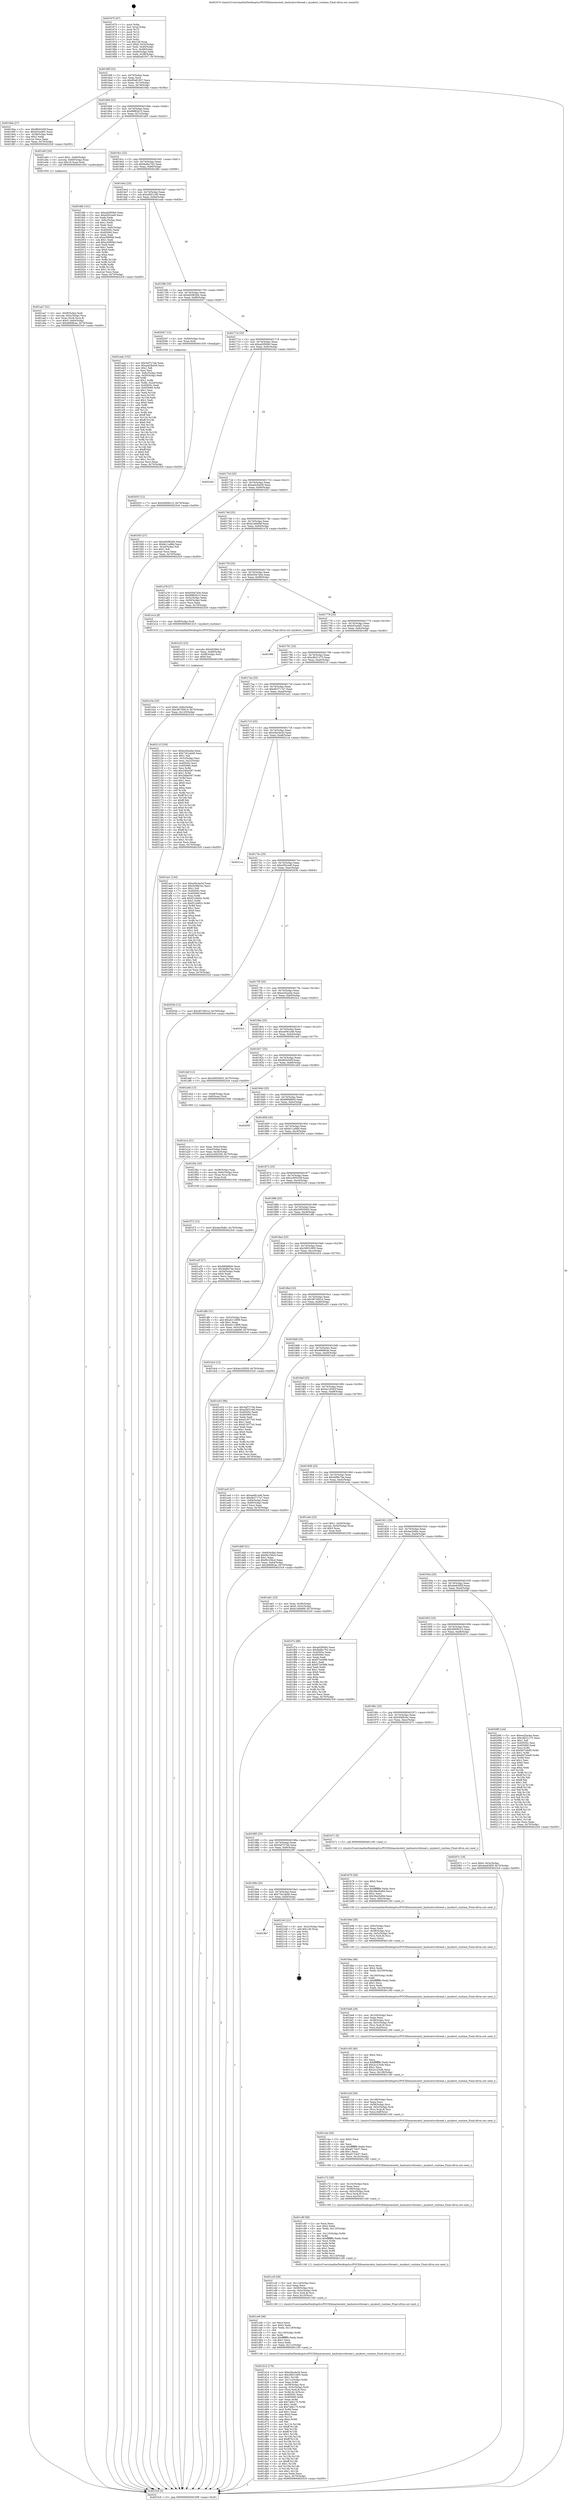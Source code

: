 digraph "0x401670" {
  label = "0x401670 (/mnt/c/Users/mathe/Desktop/tcc/POCII/binaries/extr_hashcatsrcthread.c_myabort_runtime_Final-ollvm.out::main(0))"
  labelloc = "t"
  node[shape=record]

  Entry [label="",width=0.3,height=0.3,shape=circle,fillcolor=black,style=filled]
  "0x40169f" [label="{
     0x40169f [23]\l
     | [instrs]\l
     &nbsp;&nbsp;0x40169f \<+3\>: mov -0x70(%rbp),%eax\l
     &nbsp;&nbsp;0x4016a2 \<+2\>: mov %eax,%ecx\l
     &nbsp;&nbsp;0x4016a4 \<+6\>: sub $0x85a81937,%ecx\l
     &nbsp;&nbsp;0x4016aa \<+3\>: mov %eax,-0x74(%rbp)\l
     &nbsp;&nbsp;0x4016ad \<+3\>: mov %ecx,-0x78(%rbp)\l
     &nbsp;&nbsp;0x4016b0 \<+6\>: je 00000000004019da \<main+0x36a\>\l
  }"]
  "0x4019da" [label="{
     0x4019da [27]\l
     | [instrs]\l
     &nbsp;&nbsp;0x4019da \<+5\>: mov $0xf6043d5f,%eax\l
     &nbsp;&nbsp;0x4019df \<+5\>: mov $0xb53cebf1,%ecx\l
     &nbsp;&nbsp;0x4019e4 \<+3\>: mov -0x38(%rbp),%edx\l
     &nbsp;&nbsp;0x4019e7 \<+3\>: cmp $0x2,%edx\l
     &nbsp;&nbsp;0x4019ea \<+3\>: cmovne %ecx,%eax\l
     &nbsp;&nbsp;0x4019ed \<+3\>: mov %eax,-0x70(%rbp)\l
     &nbsp;&nbsp;0x4019f0 \<+5\>: jmp 00000000004023c9 \<main+0xd59\>\l
  }"]
  "0x4016b6" [label="{
     0x4016b6 [22]\l
     | [instrs]\l
     &nbsp;&nbsp;0x4016b6 \<+5\>: jmp 00000000004016bb \<main+0x4b\>\l
     &nbsp;&nbsp;0x4016bb \<+3\>: mov -0x74(%rbp),%eax\l
     &nbsp;&nbsp;0x4016be \<+5\>: sub $0x89f62b15,%eax\l
     &nbsp;&nbsp;0x4016c3 \<+3\>: mov %eax,-0x7c(%rbp)\l
     &nbsp;&nbsp;0x4016c6 \<+6\>: je 0000000000401a93 \<main+0x423\>\l
  }"]
  "0x4023c9" [label="{
     0x4023c9 [5]\l
     | [instrs]\l
     &nbsp;&nbsp;0x4023c9 \<+5\>: jmp 000000000040169f \<main+0x2f\>\l
  }"]
  "0x401670" [label="{
     0x401670 [47]\l
     | [instrs]\l
     &nbsp;&nbsp;0x401670 \<+1\>: push %rbp\l
     &nbsp;&nbsp;0x401671 \<+3\>: mov %rsp,%rbp\l
     &nbsp;&nbsp;0x401674 \<+2\>: push %r15\l
     &nbsp;&nbsp;0x401676 \<+2\>: push %r14\l
     &nbsp;&nbsp;0x401678 \<+2\>: push %r13\l
     &nbsp;&nbsp;0x40167a \<+2\>: push %r12\l
     &nbsp;&nbsp;0x40167c \<+1\>: push %rbx\l
     &nbsp;&nbsp;0x40167d \<+7\>: sub $0x128,%rsp\l
     &nbsp;&nbsp;0x401684 \<+7\>: movl $0x0,-0x3c(%rbp)\l
     &nbsp;&nbsp;0x40168b \<+3\>: mov %edi,-0x40(%rbp)\l
     &nbsp;&nbsp;0x40168e \<+4\>: mov %rsi,-0x48(%rbp)\l
     &nbsp;&nbsp;0x401692 \<+3\>: mov -0x40(%rbp),%edi\l
     &nbsp;&nbsp;0x401695 \<+3\>: mov %edi,-0x38(%rbp)\l
     &nbsp;&nbsp;0x401698 \<+7\>: movl $0x85a81937,-0x70(%rbp)\l
  }"]
  Exit [label="",width=0.3,height=0.3,shape=circle,fillcolor=black,style=filled,peripheries=2]
  "0x401a93" [label="{
     0x401a93 [20]\l
     | [instrs]\l
     &nbsp;&nbsp;0x401a93 \<+7\>: movl $0x1,-0x60(%rbp)\l
     &nbsp;&nbsp;0x401a9a \<+4\>: movslq -0x60(%rbp),%rax\l
     &nbsp;&nbsp;0x401a9e \<+4\>: imul $0x18,%rax,%rdi\l
     &nbsp;&nbsp;0x401aa2 \<+5\>: call 0000000000401050 \<malloc@plt\>\l
     | [calls]\l
     &nbsp;&nbsp;0x401050 \{1\} (unknown)\l
  }"]
  "0x4016cc" [label="{
     0x4016cc [22]\l
     | [instrs]\l
     &nbsp;&nbsp;0x4016cc \<+5\>: jmp 00000000004016d1 \<main+0x61\>\l
     &nbsp;&nbsp;0x4016d1 \<+3\>: mov -0x74(%rbp),%eax\l
     &nbsp;&nbsp;0x4016d4 \<+5\>: sub $0x9edbc762,%eax\l
     &nbsp;&nbsp;0x4016d9 \<+3\>: mov %eax,-0x80(%rbp)\l
     &nbsp;&nbsp;0x4016dc \<+6\>: je 0000000000401fd6 \<main+0x966\>\l
  }"]
  "0x4019b7" [label="{
     0x4019b7\l
  }", style=dashed]
  "0x401fd6" [label="{
     0x401fd6 [101]\l
     | [instrs]\l
     &nbsp;&nbsp;0x401fd6 \<+5\>: mov $0xad2f00b0,%eax\l
     &nbsp;&nbsp;0x401fdb \<+5\>: mov $0xe5f2ced0,%ecx\l
     &nbsp;&nbsp;0x401fe0 \<+2\>: xor %edx,%edx\l
     &nbsp;&nbsp;0x401fe2 \<+3\>: mov -0x6c(%rbp),%esi\l
     &nbsp;&nbsp;0x401fe5 \<+3\>: sub $0x1,%edx\l
     &nbsp;&nbsp;0x401fe8 \<+2\>: sub %edx,%esi\l
     &nbsp;&nbsp;0x401fea \<+3\>: mov %esi,-0x6c(%rbp)\l
     &nbsp;&nbsp;0x401fed \<+7\>: mov 0x40505c,%edx\l
     &nbsp;&nbsp;0x401ff4 \<+7\>: mov 0x405060,%esi\l
     &nbsp;&nbsp;0x401ffb \<+2\>: mov %edx,%edi\l
     &nbsp;&nbsp;0x401ffd \<+6\>: sub $0xa30f0f4d,%edi\l
     &nbsp;&nbsp;0x402003 \<+3\>: sub $0x1,%edi\l
     &nbsp;&nbsp;0x402006 \<+6\>: add $0xa30f0f4d,%edi\l
     &nbsp;&nbsp;0x40200c \<+3\>: imul %edi,%edx\l
     &nbsp;&nbsp;0x40200f \<+3\>: and $0x1,%edx\l
     &nbsp;&nbsp;0x402012 \<+3\>: cmp $0x0,%edx\l
     &nbsp;&nbsp;0x402015 \<+4\>: sete %r8b\l
     &nbsp;&nbsp;0x402019 \<+3\>: cmp $0xa,%esi\l
     &nbsp;&nbsp;0x40201c \<+4\>: setl %r9b\l
     &nbsp;&nbsp;0x402020 \<+3\>: mov %r8b,%r10b\l
     &nbsp;&nbsp;0x402023 \<+3\>: and %r9b,%r10b\l
     &nbsp;&nbsp;0x402026 \<+3\>: xor %r9b,%r8b\l
     &nbsp;&nbsp;0x402029 \<+3\>: or %r8b,%r10b\l
     &nbsp;&nbsp;0x40202c \<+4\>: test $0x1,%r10b\l
     &nbsp;&nbsp;0x402030 \<+3\>: cmovne %ecx,%eax\l
     &nbsp;&nbsp;0x402033 \<+3\>: mov %eax,-0x70(%rbp)\l
     &nbsp;&nbsp;0x402036 \<+5\>: jmp 00000000004023c9 \<main+0xd59\>\l
  }"]
  "0x4016e2" [label="{
     0x4016e2 [25]\l
     | [instrs]\l
     &nbsp;&nbsp;0x4016e2 \<+5\>: jmp 00000000004016e7 \<main+0x77\>\l
     &nbsp;&nbsp;0x4016e7 \<+3\>: mov -0x74(%rbp),%eax\l
     &nbsp;&nbsp;0x4016ea \<+5\>: sub $0xa5851c90,%eax\l
     &nbsp;&nbsp;0x4016ef \<+6\>: mov %eax,-0x84(%rbp)\l
     &nbsp;&nbsp;0x4016f5 \<+6\>: je 0000000000401eab \<main+0x83b\>\l
  }"]
  "0x4021b5" [label="{
     0x4021b5 [21]\l
     | [instrs]\l
     &nbsp;&nbsp;0x4021b5 \<+3\>: mov -0x2c(%rbp),%eax\l
     &nbsp;&nbsp;0x4021b8 \<+7\>: add $0x128,%rsp\l
     &nbsp;&nbsp;0x4021bf \<+1\>: pop %rbx\l
     &nbsp;&nbsp;0x4021c0 \<+2\>: pop %r12\l
     &nbsp;&nbsp;0x4021c2 \<+2\>: pop %r13\l
     &nbsp;&nbsp;0x4021c4 \<+2\>: pop %r14\l
     &nbsp;&nbsp;0x4021c6 \<+2\>: pop %r15\l
     &nbsp;&nbsp;0x4021c8 \<+1\>: pop %rbp\l
     &nbsp;&nbsp;0x4021c9 \<+1\>: ret\l
  }"]
  "0x401eab" [label="{
     0x401eab [152]\l
     | [instrs]\l
     &nbsp;&nbsp;0x401eab \<+5\>: mov $0x5af727d4,%eax\l
     &nbsp;&nbsp;0x401eb0 \<+5\>: mov $0xaed3bd39,%ecx\l
     &nbsp;&nbsp;0x401eb5 \<+2\>: mov $0x1,%dl\l
     &nbsp;&nbsp;0x401eb7 \<+2\>: xor %esi,%esi\l
     &nbsp;&nbsp;0x401eb9 \<+3\>: mov -0x6c(%rbp),%edi\l
     &nbsp;&nbsp;0x401ebc \<+3\>: cmp -0x50(%rbp),%edi\l
     &nbsp;&nbsp;0x401ebf \<+4\>: setl %r8b\l
     &nbsp;&nbsp;0x401ec3 \<+4\>: and $0x1,%r8b\l
     &nbsp;&nbsp;0x401ec7 \<+4\>: mov %r8b,-0x2d(%rbp)\l
     &nbsp;&nbsp;0x401ecb \<+7\>: mov 0x40505c,%edi\l
     &nbsp;&nbsp;0x401ed2 \<+8\>: mov 0x405060,%r9d\l
     &nbsp;&nbsp;0x401eda \<+3\>: sub $0x1,%esi\l
     &nbsp;&nbsp;0x401edd \<+3\>: mov %edi,%r10d\l
     &nbsp;&nbsp;0x401ee0 \<+3\>: add %esi,%r10d\l
     &nbsp;&nbsp;0x401ee3 \<+4\>: imul %r10d,%edi\l
     &nbsp;&nbsp;0x401ee7 \<+3\>: and $0x1,%edi\l
     &nbsp;&nbsp;0x401eea \<+3\>: cmp $0x0,%edi\l
     &nbsp;&nbsp;0x401eed \<+4\>: sete %r8b\l
     &nbsp;&nbsp;0x401ef1 \<+4\>: cmp $0xa,%r9d\l
     &nbsp;&nbsp;0x401ef5 \<+4\>: setl %r11b\l
     &nbsp;&nbsp;0x401ef9 \<+3\>: mov %r8b,%bl\l
     &nbsp;&nbsp;0x401efc \<+3\>: xor $0xff,%bl\l
     &nbsp;&nbsp;0x401eff \<+3\>: mov %r11b,%r14b\l
     &nbsp;&nbsp;0x401f02 \<+4\>: xor $0xff,%r14b\l
     &nbsp;&nbsp;0x401f06 \<+3\>: xor $0x0,%dl\l
     &nbsp;&nbsp;0x401f09 \<+3\>: mov %bl,%r15b\l
     &nbsp;&nbsp;0x401f0c \<+4\>: and $0x0,%r15b\l
     &nbsp;&nbsp;0x401f10 \<+3\>: and %dl,%r8b\l
     &nbsp;&nbsp;0x401f13 \<+3\>: mov %r14b,%r12b\l
     &nbsp;&nbsp;0x401f16 \<+4\>: and $0x0,%r12b\l
     &nbsp;&nbsp;0x401f1a \<+3\>: and %dl,%r11b\l
     &nbsp;&nbsp;0x401f1d \<+3\>: or %r8b,%r15b\l
     &nbsp;&nbsp;0x401f20 \<+3\>: or %r11b,%r12b\l
     &nbsp;&nbsp;0x401f23 \<+3\>: xor %r12b,%r15b\l
     &nbsp;&nbsp;0x401f26 \<+3\>: or %r14b,%bl\l
     &nbsp;&nbsp;0x401f29 \<+3\>: xor $0xff,%bl\l
     &nbsp;&nbsp;0x401f2c \<+3\>: or $0x0,%dl\l
     &nbsp;&nbsp;0x401f2f \<+2\>: and %dl,%bl\l
     &nbsp;&nbsp;0x401f31 \<+3\>: or %bl,%r15b\l
     &nbsp;&nbsp;0x401f34 \<+4\>: test $0x1,%r15b\l
     &nbsp;&nbsp;0x401f38 \<+3\>: cmovne %ecx,%eax\l
     &nbsp;&nbsp;0x401f3b \<+3\>: mov %eax,-0x70(%rbp)\l
     &nbsp;&nbsp;0x401f3e \<+5\>: jmp 00000000004023c9 \<main+0xd59\>\l
  }"]
  "0x4016fb" [label="{
     0x4016fb [25]\l
     | [instrs]\l
     &nbsp;&nbsp;0x4016fb \<+5\>: jmp 0000000000401700 \<main+0x90\>\l
     &nbsp;&nbsp;0x401700 \<+3\>: mov -0x74(%rbp),%eax\l
     &nbsp;&nbsp;0x401703 \<+5\>: sub $0xa9296284,%eax\l
     &nbsp;&nbsp;0x401708 \<+6\>: mov %eax,-0x88(%rbp)\l
     &nbsp;&nbsp;0x40170e \<+6\>: je 0000000000402047 \<main+0x9d7\>\l
  }"]
  "0x40199e" [label="{
     0x40199e [25]\l
     | [instrs]\l
     &nbsp;&nbsp;0x40199e \<+5\>: jmp 00000000004019a3 \<main+0x333\>\l
     &nbsp;&nbsp;0x4019a3 \<+3\>: mov -0x74(%rbp),%eax\l
     &nbsp;&nbsp;0x4019a6 \<+5\>: sub $0x7341ab46,%eax\l
     &nbsp;&nbsp;0x4019ab \<+6\>: mov %eax,-0xf4(%rbp)\l
     &nbsp;&nbsp;0x4019b1 \<+6\>: je 00000000004021b5 \<main+0xb45\>\l
  }"]
  "0x402047" [label="{
     0x402047 [12]\l
     | [instrs]\l
     &nbsp;&nbsp;0x402047 \<+4\>: mov -0x58(%rbp),%rax\l
     &nbsp;&nbsp;0x40204b \<+3\>: mov %rax,%rdi\l
     &nbsp;&nbsp;0x40204e \<+5\>: call 0000000000401030 \<free@plt\>\l
     | [calls]\l
     &nbsp;&nbsp;0x401030 \{1\} (unknown)\l
  }"]
  "0x401714" [label="{
     0x401714 [25]\l
     | [instrs]\l
     &nbsp;&nbsp;0x401714 \<+5\>: jmp 0000000000401719 \<main+0xa9\>\l
     &nbsp;&nbsp;0x401719 \<+3\>: mov -0x74(%rbp),%eax\l
     &nbsp;&nbsp;0x40171c \<+5\>: sub $0xad2f00b0,%eax\l
     &nbsp;&nbsp;0x401721 \<+6\>: mov %eax,-0x8c(%rbp)\l
     &nbsp;&nbsp;0x401727 \<+6\>: je 00000000004023a3 \<main+0xd33\>\l
  }"]
  "0x402397" [label="{
     0x402397\l
  }", style=dashed]
  "0x4023a3" [label="{
     0x4023a3\l
  }", style=dashed]
  "0x40172d" [label="{
     0x40172d [25]\l
     | [instrs]\l
     &nbsp;&nbsp;0x40172d \<+5\>: jmp 0000000000401732 \<main+0xc2\>\l
     &nbsp;&nbsp;0x401732 \<+3\>: mov -0x74(%rbp),%eax\l
     &nbsp;&nbsp;0x401735 \<+5\>: sub $0xaed3bd39,%eax\l
     &nbsp;&nbsp;0x40173a \<+6\>: mov %eax,-0x90(%rbp)\l
     &nbsp;&nbsp;0x401740 \<+6\>: je 0000000000401f43 \<main+0x8d3\>\l
  }"]
  "0x402053" [label="{
     0x402053 [12]\l
     | [instrs]\l
     &nbsp;&nbsp;0x402053 \<+7\>: movl $0x50009215,-0x70(%rbp)\l
     &nbsp;&nbsp;0x40205a \<+5\>: jmp 00000000004023c9 \<main+0xd59\>\l
  }"]
  "0x401f43" [label="{
     0x401f43 [27]\l
     | [instrs]\l
     &nbsp;&nbsp;0x401f43 \<+5\>: mov $0xa9296284,%eax\l
     &nbsp;&nbsp;0x401f48 \<+5\>: mov $0xfe11a98d,%ecx\l
     &nbsp;&nbsp;0x401f4d \<+3\>: mov -0x2d(%rbp),%dl\l
     &nbsp;&nbsp;0x401f50 \<+3\>: test $0x1,%dl\l
     &nbsp;&nbsp;0x401f53 \<+3\>: cmovne %ecx,%eax\l
     &nbsp;&nbsp;0x401f56 \<+3\>: mov %eax,-0x70(%rbp)\l
     &nbsp;&nbsp;0x401f59 \<+5\>: jmp 00000000004023c9 \<main+0xd59\>\l
  }"]
  "0x401746" [label="{
     0x401746 [25]\l
     | [instrs]\l
     &nbsp;&nbsp;0x401746 \<+5\>: jmp 000000000040174b \<main+0xdb\>\l
     &nbsp;&nbsp;0x40174b \<+3\>: mov -0x74(%rbp),%eax\l
     &nbsp;&nbsp;0x40174e \<+5\>: sub $0xb1ebb66f,%eax\l
     &nbsp;&nbsp;0x401753 \<+6\>: mov %eax,-0x94(%rbp)\l
     &nbsp;&nbsp;0x401759 \<+6\>: je 0000000000401a78 \<main+0x408\>\l
  }"]
  "0x401f72" [label="{
     0x401f72 [12]\l
     | [instrs]\l
     &nbsp;&nbsp;0x401f72 \<+7\>: movl $0x4ecf3dbc,-0x70(%rbp)\l
     &nbsp;&nbsp;0x401f79 \<+5\>: jmp 00000000004023c9 \<main+0xd59\>\l
  }"]
  "0x401a78" [label="{
     0x401a78 [27]\l
     | [instrs]\l
     &nbsp;&nbsp;0x401a78 \<+5\>: mov $0xb50a7a5e,%eax\l
     &nbsp;&nbsp;0x401a7d \<+5\>: mov $0x89f62b15,%ecx\l
     &nbsp;&nbsp;0x401a82 \<+3\>: mov -0x5c(%rbp),%edx\l
     &nbsp;&nbsp;0x401a85 \<+3\>: cmp -0x50(%rbp),%edx\l
     &nbsp;&nbsp;0x401a88 \<+3\>: cmovl %ecx,%eax\l
     &nbsp;&nbsp;0x401a8b \<+3\>: mov %eax,-0x70(%rbp)\l
     &nbsp;&nbsp;0x401a8e \<+5\>: jmp 00000000004023c9 \<main+0xd59\>\l
  }"]
  "0x40175f" [label="{
     0x40175f [25]\l
     | [instrs]\l
     &nbsp;&nbsp;0x40175f \<+5\>: jmp 0000000000401764 \<main+0xf4\>\l
     &nbsp;&nbsp;0x401764 \<+3\>: mov -0x74(%rbp),%eax\l
     &nbsp;&nbsp;0x401767 \<+5\>: sub $0xb50a7a5e,%eax\l
     &nbsp;&nbsp;0x40176c \<+6\>: mov %eax,-0x98(%rbp)\l
     &nbsp;&nbsp;0x401772 \<+6\>: je 0000000000401e1a \<main+0x7aa\>\l
  }"]
  "0x401e3a" [label="{
     0x401e3a [25]\l
     | [instrs]\l
     &nbsp;&nbsp;0x401e3a \<+7\>: movl $0x0,-0x6c(%rbp)\l
     &nbsp;&nbsp;0x401e41 \<+7\>: movl $0x38730014,-0x70(%rbp)\l
     &nbsp;&nbsp;0x401e48 \<+6\>: mov %eax,-0x120(%rbp)\l
     &nbsp;&nbsp;0x401e4e \<+5\>: jmp 00000000004023c9 \<main+0xd59\>\l
  }"]
  "0x401e1a" [label="{
     0x401e1a [9]\l
     | [instrs]\l
     &nbsp;&nbsp;0x401e1a \<+4\>: mov -0x58(%rbp),%rdi\l
     &nbsp;&nbsp;0x401e1e \<+5\>: call 0000000000401410 \<myabort_runtime\>\l
     | [calls]\l
     &nbsp;&nbsp;0x401410 \{1\} (/mnt/c/Users/mathe/Desktop/tcc/POCII/binaries/extr_hashcatsrcthread.c_myabort_runtime_Final-ollvm.out::myabort_runtime)\l
  }"]
  "0x401778" [label="{
     0x401778 [25]\l
     | [instrs]\l
     &nbsp;&nbsp;0x401778 \<+5\>: jmp 000000000040177d \<main+0x10d\>\l
     &nbsp;&nbsp;0x40177d \<+3\>: mov -0x74(%rbp),%eax\l
     &nbsp;&nbsp;0x401780 \<+5\>: sub $0xb53cebf1,%eax\l
     &nbsp;&nbsp;0x401785 \<+6\>: mov %eax,-0x9c(%rbp)\l
     &nbsp;&nbsp;0x40178b \<+6\>: je 00000000004019f5 \<main+0x385\>\l
  }"]
  "0x401e23" [label="{
     0x401e23 [23]\l
     | [instrs]\l
     &nbsp;&nbsp;0x401e23 \<+10\>: movabs $0x4030b6,%rdi\l
     &nbsp;&nbsp;0x401e2d \<+3\>: mov %eax,-0x68(%rbp)\l
     &nbsp;&nbsp;0x401e30 \<+3\>: mov -0x68(%rbp),%esi\l
     &nbsp;&nbsp;0x401e33 \<+2\>: mov $0x0,%al\l
     &nbsp;&nbsp;0x401e35 \<+5\>: call 0000000000401040 \<printf@plt\>\l
     | [calls]\l
     &nbsp;&nbsp;0x401040 \{1\} (unknown)\l
  }"]
  "0x4019f5" [label="{
     0x4019f5\l
  }", style=dashed]
  "0x401791" [label="{
     0x401791 [25]\l
     | [instrs]\l
     &nbsp;&nbsp;0x401791 \<+5\>: jmp 0000000000401796 \<main+0x126\>\l
     &nbsp;&nbsp;0x401796 \<+3\>: mov -0x74(%rbp),%eax\l
     &nbsp;&nbsp;0x401799 \<+5\>: sub $0xc8b31275,%eax\l
     &nbsp;&nbsp;0x40179e \<+6\>: mov %eax,-0xa0(%rbp)\l
     &nbsp;&nbsp;0x4017a4 \<+6\>: je 000000000040211f \<main+0xaaf\>\l
  }"]
  "0x401d14" [label="{
     0x401d14 [176]\l
     | [instrs]\l
     &nbsp;&nbsp;0x401d14 \<+5\>: mov $0xe5bc4e3d,%ecx\l
     &nbsp;&nbsp;0x401d19 \<+5\>: mov $0x38031805,%edx\l
     &nbsp;&nbsp;0x401d1e \<+3\>: mov $0x1,%r10b\l
     &nbsp;&nbsp;0x401d21 \<+7\>: mov -0x11c(%rbp),%r8d\l
     &nbsp;&nbsp;0x401d28 \<+4\>: imul %eax,%r8d\l
     &nbsp;&nbsp;0x401d2c \<+4\>: mov -0x58(%rbp),%rsi\l
     &nbsp;&nbsp;0x401d30 \<+4\>: movslq -0x5c(%rbp),%rdi\l
     &nbsp;&nbsp;0x401d34 \<+4\>: mov (%rsi,%rdi,8),%rsi\l
     &nbsp;&nbsp;0x401d38 \<+4\>: mov %r8d,0x14(%rsi)\l
     &nbsp;&nbsp;0x401d3c \<+7\>: mov 0x40505c,%eax\l
     &nbsp;&nbsp;0x401d43 \<+8\>: mov 0x405060,%r8d\l
     &nbsp;&nbsp;0x401d4b \<+3\>: mov %eax,%r9d\l
     &nbsp;&nbsp;0x401d4e \<+7\>: add $0x7a6b175,%r9d\l
     &nbsp;&nbsp;0x401d55 \<+4\>: sub $0x1,%r9d\l
     &nbsp;&nbsp;0x401d59 \<+7\>: sub $0x7a6b175,%r9d\l
     &nbsp;&nbsp;0x401d60 \<+4\>: imul %r9d,%eax\l
     &nbsp;&nbsp;0x401d64 \<+3\>: and $0x1,%eax\l
     &nbsp;&nbsp;0x401d67 \<+3\>: cmp $0x0,%eax\l
     &nbsp;&nbsp;0x401d6a \<+4\>: sete %r11b\l
     &nbsp;&nbsp;0x401d6e \<+4\>: cmp $0xa,%r8d\l
     &nbsp;&nbsp;0x401d72 \<+3\>: setl %bl\l
     &nbsp;&nbsp;0x401d75 \<+3\>: mov %r11b,%r14b\l
     &nbsp;&nbsp;0x401d78 \<+4\>: xor $0xff,%r14b\l
     &nbsp;&nbsp;0x401d7c \<+3\>: mov %bl,%r15b\l
     &nbsp;&nbsp;0x401d7f \<+4\>: xor $0xff,%r15b\l
     &nbsp;&nbsp;0x401d83 \<+4\>: xor $0x1,%r10b\l
     &nbsp;&nbsp;0x401d87 \<+3\>: mov %r14b,%r12b\l
     &nbsp;&nbsp;0x401d8a \<+4\>: and $0xff,%r12b\l
     &nbsp;&nbsp;0x401d8e \<+3\>: and %r10b,%r11b\l
     &nbsp;&nbsp;0x401d91 \<+3\>: mov %r15b,%r13b\l
     &nbsp;&nbsp;0x401d94 \<+4\>: and $0xff,%r13b\l
     &nbsp;&nbsp;0x401d98 \<+3\>: and %r10b,%bl\l
     &nbsp;&nbsp;0x401d9b \<+3\>: or %r11b,%r12b\l
     &nbsp;&nbsp;0x401d9e \<+3\>: or %bl,%r13b\l
     &nbsp;&nbsp;0x401da1 \<+3\>: xor %r13b,%r12b\l
     &nbsp;&nbsp;0x401da4 \<+3\>: or %r15b,%r14b\l
     &nbsp;&nbsp;0x401da7 \<+4\>: xor $0xff,%r14b\l
     &nbsp;&nbsp;0x401dab \<+4\>: or $0x1,%r10b\l
     &nbsp;&nbsp;0x401daf \<+3\>: and %r10b,%r14b\l
     &nbsp;&nbsp;0x401db2 \<+3\>: or %r14b,%r12b\l
     &nbsp;&nbsp;0x401db5 \<+4\>: test $0x1,%r12b\l
     &nbsp;&nbsp;0x401db9 \<+3\>: cmovne %edx,%ecx\l
     &nbsp;&nbsp;0x401dbc \<+3\>: mov %ecx,-0x70(%rbp)\l
     &nbsp;&nbsp;0x401dbf \<+5\>: jmp 00000000004023c9 \<main+0xd59\>\l
  }"]
  "0x40211f" [label="{
     0x40211f [150]\l
     | [instrs]\l
     &nbsp;&nbsp;0x40211f \<+5\>: mov $0xecd2acba,%eax\l
     &nbsp;&nbsp;0x402124 \<+5\>: mov $0x7341ab46,%ecx\l
     &nbsp;&nbsp;0x402129 \<+2\>: mov $0x1,%dl\l
     &nbsp;&nbsp;0x40212b \<+3\>: mov -0x3c(%rbp),%esi\l
     &nbsp;&nbsp;0x40212e \<+3\>: mov %esi,-0x2c(%rbp)\l
     &nbsp;&nbsp;0x402131 \<+7\>: mov 0x40505c,%esi\l
     &nbsp;&nbsp;0x402138 \<+7\>: mov 0x405060,%edi\l
     &nbsp;&nbsp;0x40213f \<+3\>: mov %esi,%r8d\l
     &nbsp;&nbsp;0x402142 \<+7\>: add $0x2dfae587,%r8d\l
     &nbsp;&nbsp;0x402149 \<+4\>: sub $0x1,%r8d\l
     &nbsp;&nbsp;0x40214d \<+7\>: sub $0x2dfae587,%r8d\l
     &nbsp;&nbsp;0x402154 \<+4\>: imul %r8d,%esi\l
     &nbsp;&nbsp;0x402158 \<+3\>: and $0x1,%esi\l
     &nbsp;&nbsp;0x40215b \<+3\>: cmp $0x0,%esi\l
     &nbsp;&nbsp;0x40215e \<+4\>: sete %r9b\l
     &nbsp;&nbsp;0x402162 \<+3\>: cmp $0xa,%edi\l
     &nbsp;&nbsp;0x402165 \<+4\>: setl %r10b\l
     &nbsp;&nbsp;0x402169 \<+3\>: mov %r9b,%r11b\l
     &nbsp;&nbsp;0x40216c \<+4\>: xor $0xff,%r11b\l
     &nbsp;&nbsp;0x402170 \<+3\>: mov %r10b,%bl\l
     &nbsp;&nbsp;0x402173 \<+3\>: xor $0xff,%bl\l
     &nbsp;&nbsp;0x402176 \<+3\>: xor $0x0,%dl\l
     &nbsp;&nbsp;0x402179 \<+3\>: mov %r11b,%r14b\l
     &nbsp;&nbsp;0x40217c \<+4\>: and $0x0,%r14b\l
     &nbsp;&nbsp;0x402180 \<+3\>: and %dl,%r9b\l
     &nbsp;&nbsp;0x402183 \<+3\>: mov %bl,%r15b\l
     &nbsp;&nbsp;0x402186 \<+4\>: and $0x0,%r15b\l
     &nbsp;&nbsp;0x40218a \<+3\>: and %dl,%r10b\l
     &nbsp;&nbsp;0x40218d \<+3\>: or %r9b,%r14b\l
     &nbsp;&nbsp;0x402190 \<+3\>: or %r10b,%r15b\l
     &nbsp;&nbsp;0x402193 \<+3\>: xor %r15b,%r14b\l
     &nbsp;&nbsp;0x402196 \<+3\>: or %bl,%r11b\l
     &nbsp;&nbsp;0x402199 \<+4\>: xor $0xff,%r11b\l
     &nbsp;&nbsp;0x40219d \<+3\>: or $0x0,%dl\l
     &nbsp;&nbsp;0x4021a0 \<+3\>: and %dl,%r11b\l
     &nbsp;&nbsp;0x4021a3 \<+3\>: or %r11b,%r14b\l
     &nbsp;&nbsp;0x4021a6 \<+4\>: test $0x1,%r14b\l
     &nbsp;&nbsp;0x4021aa \<+3\>: cmovne %ecx,%eax\l
     &nbsp;&nbsp;0x4021ad \<+3\>: mov %eax,-0x70(%rbp)\l
     &nbsp;&nbsp;0x4021b0 \<+5\>: jmp 00000000004023c9 \<main+0xd59\>\l
  }"]
  "0x4017aa" [label="{
     0x4017aa [25]\l
     | [instrs]\l
     &nbsp;&nbsp;0x4017aa \<+5\>: jmp 00000000004017af \<main+0x13f\>\l
     &nbsp;&nbsp;0x4017af \<+3\>: mov -0x74(%rbp),%eax\l
     &nbsp;&nbsp;0x4017b2 \<+5\>: sub $0xdb3717a7,%eax\l
     &nbsp;&nbsp;0x4017b7 \<+6\>: mov %eax,-0xa4(%rbp)\l
     &nbsp;&nbsp;0x4017bd \<+6\>: je 0000000000401ae1 \<main+0x471\>\l
  }"]
  "0x401ce6" [label="{
     0x401ce6 [46]\l
     | [instrs]\l
     &nbsp;&nbsp;0x401ce6 \<+2\>: xor %ecx,%ecx\l
     &nbsp;&nbsp;0x401ce8 \<+5\>: mov $0x2,%edx\l
     &nbsp;&nbsp;0x401ced \<+6\>: mov %edx,-0x118(%rbp)\l
     &nbsp;&nbsp;0x401cf3 \<+1\>: cltd\l
     &nbsp;&nbsp;0x401cf4 \<+7\>: mov -0x118(%rbp),%r8d\l
     &nbsp;&nbsp;0x401cfb \<+3\>: idiv %r8d\l
     &nbsp;&nbsp;0x401cfe \<+6\>: imul $0xfffffffe,%edx,%edx\l
     &nbsp;&nbsp;0x401d04 \<+3\>: sub $0x1,%ecx\l
     &nbsp;&nbsp;0x401d07 \<+2\>: sub %ecx,%edx\l
     &nbsp;&nbsp;0x401d09 \<+6\>: mov %edx,-0x11c(%rbp)\l
     &nbsp;&nbsp;0x401d0f \<+5\>: call 0000000000401160 \<next_i\>\l
     | [calls]\l
     &nbsp;&nbsp;0x401160 \{1\} (/mnt/c/Users/mathe/Desktop/tcc/POCII/binaries/extr_hashcatsrcthread.c_myabort_runtime_Final-ollvm.out::next_i)\l
  }"]
  "0x401ae1" [label="{
     0x401ae1 [144]\l
     | [instrs]\l
     &nbsp;&nbsp;0x401ae1 \<+5\>: mov $0xe5bc4e3d,%eax\l
     &nbsp;&nbsp;0x401ae6 \<+5\>: mov $0x504fb34c,%ecx\l
     &nbsp;&nbsp;0x401aeb \<+2\>: mov $0x1,%dl\l
     &nbsp;&nbsp;0x401aed \<+7\>: mov 0x40505c,%esi\l
     &nbsp;&nbsp;0x401af4 \<+7\>: mov 0x405060,%edi\l
     &nbsp;&nbsp;0x401afb \<+3\>: mov %esi,%r8d\l
     &nbsp;&nbsp;0x401afe \<+7\>: add $0xf21d492c,%r8d\l
     &nbsp;&nbsp;0x401b05 \<+4\>: sub $0x1,%r8d\l
     &nbsp;&nbsp;0x401b09 \<+7\>: sub $0xf21d492c,%r8d\l
     &nbsp;&nbsp;0x401b10 \<+4\>: imul %r8d,%esi\l
     &nbsp;&nbsp;0x401b14 \<+3\>: and $0x1,%esi\l
     &nbsp;&nbsp;0x401b17 \<+3\>: cmp $0x0,%esi\l
     &nbsp;&nbsp;0x401b1a \<+4\>: sete %r9b\l
     &nbsp;&nbsp;0x401b1e \<+3\>: cmp $0xa,%edi\l
     &nbsp;&nbsp;0x401b21 \<+4\>: setl %r10b\l
     &nbsp;&nbsp;0x401b25 \<+3\>: mov %r9b,%r11b\l
     &nbsp;&nbsp;0x401b28 \<+4\>: xor $0xff,%r11b\l
     &nbsp;&nbsp;0x401b2c \<+3\>: mov %r10b,%bl\l
     &nbsp;&nbsp;0x401b2f \<+3\>: xor $0xff,%bl\l
     &nbsp;&nbsp;0x401b32 \<+3\>: xor $0x1,%dl\l
     &nbsp;&nbsp;0x401b35 \<+3\>: mov %r11b,%r14b\l
     &nbsp;&nbsp;0x401b38 \<+4\>: and $0xff,%r14b\l
     &nbsp;&nbsp;0x401b3c \<+3\>: and %dl,%r9b\l
     &nbsp;&nbsp;0x401b3f \<+3\>: mov %bl,%r15b\l
     &nbsp;&nbsp;0x401b42 \<+4\>: and $0xff,%r15b\l
     &nbsp;&nbsp;0x401b46 \<+3\>: and %dl,%r10b\l
     &nbsp;&nbsp;0x401b49 \<+3\>: or %r9b,%r14b\l
     &nbsp;&nbsp;0x401b4c \<+3\>: or %r10b,%r15b\l
     &nbsp;&nbsp;0x401b4f \<+3\>: xor %r15b,%r14b\l
     &nbsp;&nbsp;0x401b52 \<+3\>: or %bl,%r11b\l
     &nbsp;&nbsp;0x401b55 \<+4\>: xor $0xff,%r11b\l
     &nbsp;&nbsp;0x401b59 \<+3\>: or $0x1,%dl\l
     &nbsp;&nbsp;0x401b5c \<+3\>: and %dl,%r11b\l
     &nbsp;&nbsp;0x401b5f \<+3\>: or %r11b,%r14b\l
     &nbsp;&nbsp;0x401b62 \<+4\>: test $0x1,%r14b\l
     &nbsp;&nbsp;0x401b66 \<+3\>: cmovne %ecx,%eax\l
     &nbsp;&nbsp;0x401b69 \<+3\>: mov %eax,-0x70(%rbp)\l
     &nbsp;&nbsp;0x401b6c \<+5\>: jmp 00000000004023c9 \<main+0xd59\>\l
  }"]
  "0x4017c3" [label="{
     0x4017c3 [25]\l
     | [instrs]\l
     &nbsp;&nbsp;0x4017c3 \<+5\>: jmp 00000000004017c8 \<main+0x158\>\l
     &nbsp;&nbsp;0x4017c8 \<+3\>: mov -0x74(%rbp),%eax\l
     &nbsp;&nbsp;0x4017cb \<+5\>: sub $0xe5bc4e3d,%eax\l
     &nbsp;&nbsp;0x4017d0 \<+6\>: mov %eax,-0xa8(%rbp)\l
     &nbsp;&nbsp;0x4017d6 \<+6\>: je 00000000004021ca \<main+0xb5a\>\l
  }"]
  "0x401cc9" [label="{
     0x401cc9 [29]\l
     | [instrs]\l
     &nbsp;&nbsp;0x401cc9 \<+6\>: mov -0x114(%rbp),%ecx\l
     &nbsp;&nbsp;0x401ccf \<+3\>: imul %eax,%ecx\l
     &nbsp;&nbsp;0x401cd2 \<+4\>: mov -0x58(%rbp),%rsi\l
     &nbsp;&nbsp;0x401cd6 \<+4\>: movslq -0x5c(%rbp),%rdi\l
     &nbsp;&nbsp;0x401cda \<+4\>: mov (%rsi,%rdi,8),%rsi\l
     &nbsp;&nbsp;0x401cde \<+3\>: mov %ecx,0x10(%rsi)\l
     &nbsp;&nbsp;0x401ce1 \<+5\>: call 0000000000401160 \<next_i\>\l
     | [calls]\l
     &nbsp;&nbsp;0x401160 \{1\} (/mnt/c/Users/mathe/Desktop/tcc/POCII/binaries/extr_hashcatsrcthread.c_myabort_runtime_Final-ollvm.out::next_i)\l
  }"]
  "0x4021ca" [label="{
     0x4021ca\l
  }", style=dashed]
  "0x4017dc" [label="{
     0x4017dc [25]\l
     | [instrs]\l
     &nbsp;&nbsp;0x4017dc \<+5\>: jmp 00000000004017e1 \<main+0x171\>\l
     &nbsp;&nbsp;0x4017e1 \<+3\>: mov -0x74(%rbp),%eax\l
     &nbsp;&nbsp;0x4017e4 \<+5\>: sub $0xe5f2ced0,%eax\l
     &nbsp;&nbsp;0x4017e9 \<+6\>: mov %eax,-0xac(%rbp)\l
     &nbsp;&nbsp;0x4017ef \<+6\>: je 000000000040203b \<main+0x9cb\>\l
  }"]
  "0x401c8f" [label="{
     0x401c8f [58]\l
     | [instrs]\l
     &nbsp;&nbsp;0x401c8f \<+2\>: xor %ecx,%ecx\l
     &nbsp;&nbsp;0x401c91 \<+5\>: mov $0x2,%edx\l
     &nbsp;&nbsp;0x401c96 \<+6\>: mov %edx,-0x110(%rbp)\l
     &nbsp;&nbsp;0x401c9c \<+1\>: cltd\l
     &nbsp;&nbsp;0x401c9d \<+7\>: mov -0x110(%rbp),%r8d\l
     &nbsp;&nbsp;0x401ca4 \<+3\>: idiv %r8d\l
     &nbsp;&nbsp;0x401ca7 \<+6\>: imul $0xfffffffe,%edx,%edx\l
     &nbsp;&nbsp;0x401cad \<+3\>: mov %ecx,%r9d\l
     &nbsp;&nbsp;0x401cb0 \<+3\>: sub %edx,%r9d\l
     &nbsp;&nbsp;0x401cb3 \<+2\>: mov %ecx,%edx\l
     &nbsp;&nbsp;0x401cb5 \<+3\>: sub $0x1,%edx\l
     &nbsp;&nbsp;0x401cb8 \<+3\>: add %edx,%r9d\l
     &nbsp;&nbsp;0x401cbb \<+3\>: sub %r9d,%ecx\l
     &nbsp;&nbsp;0x401cbe \<+6\>: mov %ecx,-0x114(%rbp)\l
     &nbsp;&nbsp;0x401cc4 \<+5\>: call 0000000000401160 \<next_i\>\l
     | [calls]\l
     &nbsp;&nbsp;0x401160 \{1\} (/mnt/c/Users/mathe/Desktop/tcc/POCII/binaries/extr_hashcatsrcthread.c_myabort_runtime_Final-ollvm.out::next_i)\l
  }"]
  "0x40203b" [label="{
     0x40203b [12]\l
     | [instrs]\l
     &nbsp;&nbsp;0x40203b \<+7\>: movl $0x38730014,-0x70(%rbp)\l
     &nbsp;&nbsp;0x402042 \<+5\>: jmp 00000000004023c9 \<main+0xd59\>\l
  }"]
  "0x4017f5" [label="{
     0x4017f5 [25]\l
     | [instrs]\l
     &nbsp;&nbsp;0x4017f5 \<+5\>: jmp 00000000004017fa \<main+0x18a\>\l
     &nbsp;&nbsp;0x4017fa \<+3\>: mov -0x74(%rbp),%eax\l
     &nbsp;&nbsp;0x4017fd \<+5\>: sub $0xecd2acba,%eax\l
     &nbsp;&nbsp;0x401802 \<+6\>: mov %eax,-0xb0(%rbp)\l
     &nbsp;&nbsp;0x401808 \<+6\>: je 00000000004023c2 \<main+0xd52\>\l
  }"]
  "0x401c72" [label="{
     0x401c72 [29]\l
     | [instrs]\l
     &nbsp;&nbsp;0x401c72 \<+6\>: mov -0x10c(%rbp),%ecx\l
     &nbsp;&nbsp;0x401c78 \<+3\>: imul %eax,%ecx\l
     &nbsp;&nbsp;0x401c7b \<+4\>: mov -0x58(%rbp),%rsi\l
     &nbsp;&nbsp;0x401c7f \<+4\>: movslq -0x5c(%rbp),%rdi\l
     &nbsp;&nbsp;0x401c83 \<+4\>: mov (%rsi,%rdi,8),%rsi\l
     &nbsp;&nbsp;0x401c87 \<+3\>: mov %ecx,0xc(%rsi)\l
     &nbsp;&nbsp;0x401c8a \<+5\>: call 0000000000401160 \<next_i\>\l
     | [calls]\l
     &nbsp;&nbsp;0x401160 \{1\} (/mnt/c/Users/mathe/Desktop/tcc/POCII/binaries/extr_hashcatsrcthread.c_myabort_runtime_Final-ollvm.out::next_i)\l
  }"]
  "0x4023c2" [label="{
     0x4023c2\l
  }", style=dashed]
  "0x40180e" [label="{
     0x40180e [25]\l
     | [instrs]\l
     &nbsp;&nbsp;0x40180e \<+5\>: jmp 0000000000401813 \<main+0x1a3\>\l
     &nbsp;&nbsp;0x401813 \<+3\>: mov -0x74(%rbp),%eax\l
     &nbsp;&nbsp;0x401816 \<+5\>: sub $0xee061a46,%eax\l
     &nbsp;&nbsp;0x40181b \<+6\>: mov %eax,-0xb4(%rbp)\l
     &nbsp;&nbsp;0x401821 \<+6\>: je 0000000000401def \<main+0x77f\>\l
  }"]
  "0x401c4a" [label="{
     0x401c4a [40]\l
     | [instrs]\l
     &nbsp;&nbsp;0x401c4a \<+5\>: mov $0x2,%ecx\l
     &nbsp;&nbsp;0x401c4f \<+1\>: cltd\l
     &nbsp;&nbsp;0x401c50 \<+2\>: idiv %ecx\l
     &nbsp;&nbsp;0x401c52 \<+6\>: imul $0xfffffffe,%edx,%ecx\l
     &nbsp;&nbsp;0x401c58 \<+6\>: sub $0xaf17cb37,%ecx\l
     &nbsp;&nbsp;0x401c5e \<+3\>: add $0x1,%ecx\l
     &nbsp;&nbsp;0x401c61 \<+6\>: add $0xaf17cb37,%ecx\l
     &nbsp;&nbsp;0x401c67 \<+6\>: mov %ecx,-0x10c(%rbp)\l
     &nbsp;&nbsp;0x401c6d \<+5\>: call 0000000000401160 \<next_i\>\l
     | [calls]\l
     &nbsp;&nbsp;0x401160 \{1\} (/mnt/c/Users/mathe/Desktop/tcc/POCII/binaries/extr_hashcatsrcthread.c_myabort_runtime_Final-ollvm.out::next_i)\l
  }"]
  "0x401def" [label="{
     0x401def [12]\l
     | [instrs]\l
     &nbsp;&nbsp;0x401def \<+7\>: movl $0x30055b03,-0x70(%rbp)\l
     &nbsp;&nbsp;0x401df6 \<+5\>: jmp 00000000004023c9 \<main+0xd59\>\l
  }"]
  "0x401827" [label="{
     0x401827 [25]\l
     | [instrs]\l
     &nbsp;&nbsp;0x401827 \<+5\>: jmp 000000000040182c \<main+0x1bc\>\l
     &nbsp;&nbsp;0x40182c \<+3\>: mov -0x74(%rbp),%eax\l
     &nbsp;&nbsp;0x40182f \<+5\>: sub $0xf6043d5f,%eax\l
     &nbsp;&nbsp;0x401834 \<+6\>: mov %eax,-0xb8(%rbp)\l
     &nbsp;&nbsp;0x40183a \<+6\>: je 0000000000401a0d \<main+0x39d\>\l
  }"]
  "0x401c2d" [label="{
     0x401c2d [29]\l
     | [instrs]\l
     &nbsp;&nbsp;0x401c2d \<+6\>: mov -0x108(%rbp),%ecx\l
     &nbsp;&nbsp;0x401c33 \<+3\>: imul %eax,%ecx\l
     &nbsp;&nbsp;0x401c36 \<+4\>: mov -0x58(%rbp),%rsi\l
     &nbsp;&nbsp;0x401c3a \<+4\>: movslq -0x5c(%rbp),%rdi\l
     &nbsp;&nbsp;0x401c3e \<+4\>: mov (%rsi,%rdi,8),%rsi\l
     &nbsp;&nbsp;0x401c42 \<+3\>: mov %ecx,0x8(%rsi)\l
     &nbsp;&nbsp;0x401c45 \<+5\>: call 0000000000401160 \<next_i\>\l
     | [calls]\l
     &nbsp;&nbsp;0x401160 \{1\} (/mnt/c/Users/mathe/Desktop/tcc/POCII/binaries/extr_hashcatsrcthread.c_myabort_runtime_Final-ollvm.out::next_i)\l
  }"]
  "0x401a0d" [label="{
     0x401a0d [13]\l
     | [instrs]\l
     &nbsp;&nbsp;0x401a0d \<+4\>: mov -0x48(%rbp),%rax\l
     &nbsp;&nbsp;0x401a11 \<+4\>: mov 0x8(%rax),%rdi\l
     &nbsp;&nbsp;0x401a15 \<+5\>: call 0000000000401060 \<atoi@plt\>\l
     | [calls]\l
     &nbsp;&nbsp;0x401060 \{1\} (unknown)\l
  }"]
  "0x401840" [label="{
     0x401840 [25]\l
     | [instrs]\l
     &nbsp;&nbsp;0x401840 \<+5\>: jmp 0000000000401845 \<main+0x1d5\>\l
     &nbsp;&nbsp;0x401845 \<+3\>: mov -0x74(%rbp),%eax\l
     &nbsp;&nbsp;0x401848 \<+5\>: sub $0xfd668840,%eax\l
     &nbsp;&nbsp;0x40184d \<+6\>: mov %eax,-0xbc(%rbp)\l
     &nbsp;&nbsp;0x401853 \<+6\>: je 000000000040205f \<main+0x9ef\>\l
  }"]
  "0x401a1a" [label="{
     0x401a1a [21]\l
     | [instrs]\l
     &nbsp;&nbsp;0x401a1a \<+3\>: mov %eax,-0x4c(%rbp)\l
     &nbsp;&nbsp;0x401a1d \<+3\>: mov -0x4c(%rbp),%eax\l
     &nbsp;&nbsp;0x401a20 \<+3\>: mov %eax,-0x34(%rbp)\l
     &nbsp;&nbsp;0x401a23 \<+7\>: movl $0x2c950258,-0x70(%rbp)\l
     &nbsp;&nbsp;0x401a2a \<+5\>: jmp 00000000004023c9 \<main+0xd59\>\l
  }"]
  "0x401c05" [label="{
     0x401c05 [40]\l
     | [instrs]\l
     &nbsp;&nbsp;0x401c05 \<+5\>: mov $0x2,%ecx\l
     &nbsp;&nbsp;0x401c0a \<+1\>: cltd\l
     &nbsp;&nbsp;0x401c0b \<+2\>: idiv %ecx\l
     &nbsp;&nbsp;0x401c0d \<+6\>: imul $0xfffffffe,%edx,%ecx\l
     &nbsp;&nbsp;0x401c13 \<+6\>: add $0x2cc23cf4,%ecx\l
     &nbsp;&nbsp;0x401c19 \<+3\>: add $0x1,%ecx\l
     &nbsp;&nbsp;0x401c1c \<+6\>: sub $0x2cc23cf4,%ecx\l
     &nbsp;&nbsp;0x401c22 \<+6\>: mov %ecx,-0x108(%rbp)\l
     &nbsp;&nbsp;0x401c28 \<+5\>: call 0000000000401160 \<next_i\>\l
     | [calls]\l
     &nbsp;&nbsp;0x401160 \{1\} (/mnt/c/Users/mathe/Desktop/tcc/POCII/binaries/extr_hashcatsrcthread.c_myabort_runtime_Final-ollvm.out::next_i)\l
  }"]
  "0x40205f" [label="{
     0x40205f\l
  }", style=dashed]
  "0x401859" [label="{
     0x401859 [25]\l
     | [instrs]\l
     &nbsp;&nbsp;0x401859 \<+5\>: jmp 000000000040185e \<main+0x1ee\>\l
     &nbsp;&nbsp;0x40185e \<+3\>: mov -0x74(%rbp),%eax\l
     &nbsp;&nbsp;0x401861 \<+5\>: sub $0xfe11a98d,%eax\l
     &nbsp;&nbsp;0x401866 \<+6\>: mov %eax,-0xc0(%rbp)\l
     &nbsp;&nbsp;0x40186c \<+6\>: je 0000000000401f5e \<main+0x8ee\>\l
  }"]
  "0x401be8" [label="{
     0x401be8 [29]\l
     | [instrs]\l
     &nbsp;&nbsp;0x401be8 \<+6\>: mov -0x104(%rbp),%ecx\l
     &nbsp;&nbsp;0x401bee \<+3\>: imul %eax,%ecx\l
     &nbsp;&nbsp;0x401bf1 \<+4\>: mov -0x58(%rbp),%rsi\l
     &nbsp;&nbsp;0x401bf5 \<+4\>: movslq -0x5c(%rbp),%rdi\l
     &nbsp;&nbsp;0x401bf9 \<+4\>: mov (%rsi,%rdi,8),%rsi\l
     &nbsp;&nbsp;0x401bfd \<+3\>: mov %ecx,0x4(%rsi)\l
     &nbsp;&nbsp;0x401c00 \<+5\>: call 0000000000401160 \<next_i\>\l
     | [calls]\l
     &nbsp;&nbsp;0x401160 \{1\} (/mnt/c/Users/mathe/Desktop/tcc/POCII/binaries/extr_hashcatsrcthread.c_myabort_runtime_Final-ollvm.out::next_i)\l
  }"]
  "0x401f5e" [label="{
     0x401f5e [20]\l
     | [instrs]\l
     &nbsp;&nbsp;0x401f5e \<+4\>: mov -0x58(%rbp),%rax\l
     &nbsp;&nbsp;0x401f62 \<+4\>: movslq -0x6c(%rbp),%rcx\l
     &nbsp;&nbsp;0x401f66 \<+4\>: mov (%rax,%rcx,8),%rax\l
     &nbsp;&nbsp;0x401f6a \<+3\>: mov %rax,%rdi\l
     &nbsp;&nbsp;0x401f6d \<+5\>: call 0000000000401030 \<free@plt\>\l
     | [calls]\l
     &nbsp;&nbsp;0x401030 \{1\} (unknown)\l
  }"]
  "0x401872" [label="{
     0x401872 [25]\l
     | [instrs]\l
     &nbsp;&nbsp;0x401872 \<+5\>: jmp 0000000000401877 \<main+0x207\>\l
     &nbsp;&nbsp;0x401877 \<+3\>: mov -0x74(%rbp),%eax\l
     &nbsp;&nbsp;0x40187a \<+5\>: sub $0x2c950258,%eax\l
     &nbsp;&nbsp;0x40187f \<+6\>: mov %eax,-0xc4(%rbp)\l
     &nbsp;&nbsp;0x401885 \<+6\>: je 0000000000401a2f \<main+0x3bf\>\l
  }"]
  "0x401bba" [label="{
     0x401bba [46]\l
     | [instrs]\l
     &nbsp;&nbsp;0x401bba \<+2\>: xor %ecx,%ecx\l
     &nbsp;&nbsp;0x401bbc \<+5\>: mov $0x2,%edx\l
     &nbsp;&nbsp;0x401bc1 \<+6\>: mov %edx,-0x100(%rbp)\l
     &nbsp;&nbsp;0x401bc7 \<+1\>: cltd\l
     &nbsp;&nbsp;0x401bc8 \<+7\>: mov -0x100(%rbp),%r8d\l
     &nbsp;&nbsp;0x401bcf \<+3\>: idiv %r8d\l
     &nbsp;&nbsp;0x401bd2 \<+6\>: imul $0xfffffffe,%edx,%edx\l
     &nbsp;&nbsp;0x401bd8 \<+3\>: sub $0x1,%ecx\l
     &nbsp;&nbsp;0x401bdb \<+2\>: sub %ecx,%edx\l
     &nbsp;&nbsp;0x401bdd \<+6\>: mov %edx,-0x104(%rbp)\l
     &nbsp;&nbsp;0x401be3 \<+5\>: call 0000000000401160 \<next_i\>\l
     | [calls]\l
     &nbsp;&nbsp;0x401160 \{1\} (/mnt/c/Users/mathe/Desktop/tcc/POCII/binaries/extr_hashcatsrcthread.c_myabort_runtime_Final-ollvm.out::next_i)\l
  }"]
  "0x401a2f" [label="{
     0x401a2f [27]\l
     | [instrs]\l
     &nbsp;&nbsp;0x401a2f \<+5\>: mov $0xfd668840,%eax\l
     &nbsp;&nbsp;0x401a34 \<+5\>: mov $0x4bf8e7da,%ecx\l
     &nbsp;&nbsp;0x401a39 \<+3\>: mov -0x34(%rbp),%edx\l
     &nbsp;&nbsp;0x401a3c \<+3\>: cmp $0x0,%edx\l
     &nbsp;&nbsp;0x401a3f \<+3\>: cmove %ecx,%eax\l
     &nbsp;&nbsp;0x401a42 \<+3\>: mov %eax,-0x70(%rbp)\l
     &nbsp;&nbsp;0x401a45 \<+5\>: jmp 00000000004023c9 \<main+0xd59\>\l
  }"]
  "0x40188b" [label="{
     0x40188b [25]\l
     | [instrs]\l
     &nbsp;&nbsp;0x40188b \<+5\>: jmp 0000000000401890 \<main+0x220\>\l
     &nbsp;&nbsp;0x401890 \<+3\>: mov -0x74(%rbp),%eax\l
     &nbsp;&nbsp;0x401893 \<+5\>: sub $0x30055b03,%eax\l
     &nbsp;&nbsp;0x401898 \<+6\>: mov %eax,-0xc8(%rbp)\l
     &nbsp;&nbsp;0x40189e \<+6\>: je 0000000000401dfb \<main+0x78b\>\l
  }"]
  "0x401b9e" [label="{
     0x401b9e [28]\l
     | [instrs]\l
     &nbsp;&nbsp;0x401b9e \<+6\>: mov -0xfc(%rbp),%ecx\l
     &nbsp;&nbsp;0x401ba4 \<+3\>: imul %eax,%ecx\l
     &nbsp;&nbsp;0x401ba7 \<+4\>: mov -0x58(%rbp),%rsi\l
     &nbsp;&nbsp;0x401bab \<+4\>: movslq -0x5c(%rbp),%rdi\l
     &nbsp;&nbsp;0x401baf \<+4\>: mov (%rsi,%rdi,8),%rsi\l
     &nbsp;&nbsp;0x401bb3 \<+2\>: mov %ecx,(%rsi)\l
     &nbsp;&nbsp;0x401bb5 \<+5\>: call 0000000000401160 \<next_i\>\l
     | [calls]\l
     &nbsp;&nbsp;0x401160 \{1\} (/mnt/c/Users/mathe/Desktop/tcc/POCII/binaries/extr_hashcatsrcthread.c_myabort_runtime_Final-ollvm.out::next_i)\l
  }"]
  "0x401dfb" [label="{
     0x401dfb [31]\l
     | [instrs]\l
     &nbsp;&nbsp;0x401dfb \<+3\>: mov -0x5c(%rbp),%eax\l
     &nbsp;&nbsp;0x401dfe \<+5\>: add $0xeb114f08,%eax\l
     &nbsp;&nbsp;0x401e03 \<+3\>: add $0x1,%eax\l
     &nbsp;&nbsp;0x401e06 \<+5\>: sub $0xeb114f08,%eax\l
     &nbsp;&nbsp;0x401e0b \<+3\>: mov %eax,-0x5c(%rbp)\l
     &nbsp;&nbsp;0x401e0e \<+7\>: movl $0xb1ebb66f,-0x70(%rbp)\l
     &nbsp;&nbsp;0x401e15 \<+5\>: jmp 00000000004023c9 \<main+0xd59\>\l
  }"]
  "0x4018a4" [label="{
     0x4018a4 [25]\l
     | [instrs]\l
     &nbsp;&nbsp;0x4018a4 \<+5\>: jmp 00000000004018a9 \<main+0x239\>\l
     &nbsp;&nbsp;0x4018a9 \<+3\>: mov -0x74(%rbp),%eax\l
     &nbsp;&nbsp;0x4018ac \<+5\>: sub $0x38031805,%eax\l
     &nbsp;&nbsp;0x4018b1 \<+6\>: mov %eax,-0xcc(%rbp)\l
     &nbsp;&nbsp;0x4018b7 \<+6\>: je 0000000000401dc4 \<main+0x754\>\l
  }"]
  "0x401b76" [label="{
     0x401b76 [40]\l
     | [instrs]\l
     &nbsp;&nbsp;0x401b76 \<+5\>: mov $0x2,%ecx\l
     &nbsp;&nbsp;0x401b7b \<+1\>: cltd\l
     &nbsp;&nbsp;0x401b7c \<+2\>: idiv %ecx\l
     &nbsp;&nbsp;0x401b7e \<+6\>: imul $0xfffffffe,%edx,%ecx\l
     &nbsp;&nbsp;0x401b84 \<+6\>: sub $0x36e2bd0d,%ecx\l
     &nbsp;&nbsp;0x401b8a \<+3\>: add $0x1,%ecx\l
     &nbsp;&nbsp;0x401b8d \<+6\>: add $0x36e2bd0d,%ecx\l
     &nbsp;&nbsp;0x401b93 \<+6\>: mov %ecx,-0xfc(%rbp)\l
     &nbsp;&nbsp;0x401b99 \<+5\>: call 0000000000401160 \<next_i\>\l
     | [calls]\l
     &nbsp;&nbsp;0x401160 \{1\} (/mnt/c/Users/mathe/Desktop/tcc/POCII/binaries/extr_hashcatsrcthread.c_myabort_runtime_Final-ollvm.out::next_i)\l
  }"]
  "0x401dc4" [label="{
     0x401dc4 [12]\l
     | [instrs]\l
     &nbsp;&nbsp;0x401dc4 \<+7\>: movl $0x4a14592f,-0x70(%rbp)\l
     &nbsp;&nbsp;0x401dcb \<+5\>: jmp 00000000004023c9 \<main+0xd59\>\l
  }"]
  "0x4018bd" [label="{
     0x4018bd [25]\l
     | [instrs]\l
     &nbsp;&nbsp;0x4018bd \<+5\>: jmp 00000000004018c2 \<main+0x252\>\l
     &nbsp;&nbsp;0x4018c2 \<+3\>: mov -0x74(%rbp),%eax\l
     &nbsp;&nbsp;0x4018c5 \<+5\>: sub $0x38730014,%eax\l
     &nbsp;&nbsp;0x4018ca \<+6\>: mov %eax,-0xd0(%rbp)\l
     &nbsp;&nbsp;0x4018d0 \<+6\>: je 0000000000401e53 \<main+0x7e3\>\l
  }"]
  "0x401985" [label="{
     0x401985 [25]\l
     | [instrs]\l
     &nbsp;&nbsp;0x401985 \<+5\>: jmp 000000000040198a \<main+0x31a\>\l
     &nbsp;&nbsp;0x40198a \<+3\>: mov -0x74(%rbp),%eax\l
     &nbsp;&nbsp;0x40198d \<+5\>: sub $0x5af727d4,%eax\l
     &nbsp;&nbsp;0x401992 \<+6\>: mov %eax,-0xf0(%rbp)\l
     &nbsp;&nbsp;0x401998 \<+6\>: je 0000000000402397 \<main+0xd27\>\l
  }"]
  "0x401e53" [label="{
     0x401e53 [88]\l
     | [instrs]\l
     &nbsp;&nbsp;0x401e53 \<+5\>: mov $0x5af727d4,%eax\l
     &nbsp;&nbsp;0x401e58 \<+5\>: mov $0xa5851c90,%ecx\l
     &nbsp;&nbsp;0x401e5d \<+7\>: mov 0x40505c,%edx\l
     &nbsp;&nbsp;0x401e64 \<+7\>: mov 0x405060,%esi\l
     &nbsp;&nbsp;0x401e6b \<+2\>: mov %edx,%edi\l
     &nbsp;&nbsp;0x401e6d \<+6\>: add $0xd13077e5,%edi\l
     &nbsp;&nbsp;0x401e73 \<+3\>: sub $0x1,%edi\l
     &nbsp;&nbsp;0x401e76 \<+6\>: sub $0xd13077e5,%edi\l
     &nbsp;&nbsp;0x401e7c \<+3\>: imul %edi,%edx\l
     &nbsp;&nbsp;0x401e7f \<+3\>: and $0x1,%edx\l
     &nbsp;&nbsp;0x401e82 \<+3\>: cmp $0x0,%edx\l
     &nbsp;&nbsp;0x401e85 \<+4\>: sete %r8b\l
     &nbsp;&nbsp;0x401e89 \<+3\>: cmp $0xa,%esi\l
     &nbsp;&nbsp;0x401e8c \<+4\>: setl %r9b\l
     &nbsp;&nbsp;0x401e90 \<+3\>: mov %r8b,%r10b\l
     &nbsp;&nbsp;0x401e93 \<+3\>: and %r9b,%r10b\l
     &nbsp;&nbsp;0x401e96 \<+3\>: xor %r9b,%r8b\l
     &nbsp;&nbsp;0x401e99 \<+3\>: or %r8b,%r10b\l
     &nbsp;&nbsp;0x401e9c \<+4\>: test $0x1,%r10b\l
     &nbsp;&nbsp;0x401ea0 \<+3\>: cmovne %ecx,%eax\l
     &nbsp;&nbsp;0x401ea3 \<+3\>: mov %eax,-0x70(%rbp)\l
     &nbsp;&nbsp;0x401ea6 \<+5\>: jmp 00000000004023c9 \<main+0xd59\>\l
  }"]
  "0x4018d6" [label="{
     0x4018d6 [25]\l
     | [instrs]\l
     &nbsp;&nbsp;0x4018d6 \<+5\>: jmp 00000000004018db \<main+0x26b\>\l
     &nbsp;&nbsp;0x4018db \<+3\>: mov -0x74(%rbp),%eax\l
     &nbsp;&nbsp;0x4018de \<+5\>: sub $0x4669fcae,%eax\l
     &nbsp;&nbsp;0x4018e3 \<+6\>: mov %eax,-0xd4(%rbp)\l
     &nbsp;&nbsp;0x4018e9 \<+6\>: je 0000000000401ac6 \<main+0x456\>\l
  }"]
  "0x401b71" [label="{
     0x401b71 [5]\l
     | [instrs]\l
     &nbsp;&nbsp;0x401b71 \<+5\>: call 0000000000401160 \<next_i\>\l
     | [calls]\l
     &nbsp;&nbsp;0x401160 \{1\} (/mnt/c/Users/mathe/Desktop/tcc/POCII/binaries/extr_hashcatsrcthread.c_myabort_runtime_Final-ollvm.out::next_i)\l
  }"]
  "0x401ac6" [label="{
     0x401ac6 [27]\l
     | [instrs]\l
     &nbsp;&nbsp;0x401ac6 \<+5\>: mov $0xee061a46,%eax\l
     &nbsp;&nbsp;0x401acb \<+5\>: mov $0xdb3717a7,%ecx\l
     &nbsp;&nbsp;0x401ad0 \<+3\>: mov -0x64(%rbp),%edx\l
     &nbsp;&nbsp;0x401ad3 \<+3\>: cmp -0x60(%rbp),%edx\l
     &nbsp;&nbsp;0x401ad6 \<+3\>: cmovl %ecx,%eax\l
     &nbsp;&nbsp;0x401ad9 \<+3\>: mov %eax,-0x70(%rbp)\l
     &nbsp;&nbsp;0x401adc \<+5\>: jmp 00000000004023c9 \<main+0xd59\>\l
  }"]
  "0x4018ef" [label="{
     0x4018ef [25]\l
     | [instrs]\l
     &nbsp;&nbsp;0x4018ef \<+5\>: jmp 00000000004018f4 \<main+0x284\>\l
     &nbsp;&nbsp;0x4018f4 \<+3\>: mov -0x74(%rbp),%eax\l
     &nbsp;&nbsp;0x4018f7 \<+5\>: sub $0x4a14592f,%eax\l
     &nbsp;&nbsp;0x4018fc \<+6\>: mov %eax,-0xd8(%rbp)\l
     &nbsp;&nbsp;0x401902 \<+6\>: je 0000000000401dd0 \<main+0x760\>\l
  }"]
  "0x40196c" [label="{
     0x40196c [25]\l
     | [instrs]\l
     &nbsp;&nbsp;0x40196c \<+5\>: jmp 0000000000401971 \<main+0x301\>\l
     &nbsp;&nbsp;0x401971 \<+3\>: mov -0x74(%rbp),%eax\l
     &nbsp;&nbsp;0x401974 \<+5\>: sub $0x504fb34c,%eax\l
     &nbsp;&nbsp;0x401979 \<+6\>: mov %eax,-0xec(%rbp)\l
     &nbsp;&nbsp;0x40197f \<+6\>: je 0000000000401b71 \<main+0x501\>\l
  }"]
  "0x401dd0" [label="{
     0x401dd0 [31]\l
     | [instrs]\l
     &nbsp;&nbsp;0x401dd0 \<+3\>: mov -0x64(%rbp),%eax\l
     &nbsp;&nbsp;0x401dd3 \<+5\>: add $0xf0c256cd,%eax\l
     &nbsp;&nbsp;0x401dd8 \<+3\>: add $0x1,%eax\l
     &nbsp;&nbsp;0x401ddb \<+5\>: sub $0xf0c256cd,%eax\l
     &nbsp;&nbsp;0x401de0 \<+3\>: mov %eax,-0x64(%rbp)\l
     &nbsp;&nbsp;0x401de3 \<+7\>: movl $0x4669fcae,-0x70(%rbp)\l
     &nbsp;&nbsp;0x401dea \<+5\>: jmp 00000000004023c9 \<main+0xd59\>\l
  }"]
  "0x401908" [label="{
     0x401908 [25]\l
     | [instrs]\l
     &nbsp;&nbsp;0x401908 \<+5\>: jmp 000000000040190d \<main+0x29d\>\l
     &nbsp;&nbsp;0x40190d \<+3\>: mov -0x74(%rbp),%eax\l
     &nbsp;&nbsp;0x401910 \<+5\>: sub $0x4bf8e7da,%eax\l
     &nbsp;&nbsp;0x401915 \<+6\>: mov %eax,-0xdc(%rbp)\l
     &nbsp;&nbsp;0x40191b \<+6\>: je 0000000000401a4a \<main+0x3da\>\l
  }"]
  "0x40207c" [label="{
     0x40207c [19]\l
     | [instrs]\l
     &nbsp;&nbsp;0x40207c \<+7\>: movl $0x0,-0x3c(%rbp)\l
     &nbsp;&nbsp;0x402083 \<+7\>: movl $0x4eeb385f,-0x70(%rbp)\l
     &nbsp;&nbsp;0x40208a \<+5\>: jmp 00000000004023c9 \<main+0xd59\>\l
  }"]
  "0x401a4a" [label="{
     0x401a4a [23]\l
     | [instrs]\l
     &nbsp;&nbsp;0x401a4a \<+7\>: movl $0x1,-0x50(%rbp)\l
     &nbsp;&nbsp;0x401a51 \<+4\>: movslq -0x50(%rbp),%rax\l
     &nbsp;&nbsp;0x401a55 \<+4\>: shl $0x3,%rax\l
     &nbsp;&nbsp;0x401a59 \<+3\>: mov %rax,%rdi\l
     &nbsp;&nbsp;0x401a5c \<+5\>: call 0000000000401050 \<malloc@plt\>\l
     | [calls]\l
     &nbsp;&nbsp;0x401050 \{1\} (unknown)\l
  }"]
  "0x401921" [label="{
     0x401921 [25]\l
     | [instrs]\l
     &nbsp;&nbsp;0x401921 \<+5\>: jmp 0000000000401926 \<main+0x2b6\>\l
     &nbsp;&nbsp;0x401926 \<+3\>: mov -0x74(%rbp),%eax\l
     &nbsp;&nbsp;0x401929 \<+5\>: sub $0x4ecf3dbc,%eax\l
     &nbsp;&nbsp;0x40192e \<+6\>: mov %eax,-0xe0(%rbp)\l
     &nbsp;&nbsp;0x401934 \<+6\>: je 0000000000401f7e \<main+0x90e\>\l
  }"]
  "0x401a61" [label="{
     0x401a61 [23]\l
     | [instrs]\l
     &nbsp;&nbsp;0x401a61 \<+4\>: mov %rax,-0x58(%rbp)\l
     &nbsp;&nbsp;0x401a65 \<+7\>: movl $0x0,-0x5c(%rbp)\l
     &nbsp;&nbsp;0x401a6c \<+7\>: movl $0xb1ebb66f,-0x70(%rbp)\l
     &nbsp;&nbsp;0x401a73 \<+5\>: jmp 00000000004023c9 \<main+0xd59\>\l
  }"]
  "0x401aa7" [label="{
     0x401aa7 [31]\l
     | [instrs]\l
     &nbsp;&nbsp;0x401aa7 \<+4\>: mov -0x58(%rbp),%rdi\l
     &nbsp;&nbsp;0x401aab \<+4\>: movslq -0x5c(%rbp),%rcx\l
     &nbsp;&nbsp;0x401aaf \<+4\>: mov %rax,(%rdi,%rcx,8)\l
     &nbsp;&nbsp;0x401ab3 \<+7\>: movl $0x0,-0x64(%rbp)\l
     &nbsp;&nbsp;0x401aba \<+7\>: movl $0x4669fcae,-0x70(%rbp)\l
     &nbsp;&nbsp;0x401ac1 \<+5\>: jmp 00000000004023c9 \<main+0xd59\>\l
  }"]
  "0x401953" [label="{
     0x401953 [25]\l
     | [instrs]\l
     &nbsp;&nbsp;0x401953 \<+5\>: jmp 0000000000401958 \<main+0x2e8\>\l
     &nbsp;&nbsp;0x401958 \<+3\>: mov -0x74(%rbp),%eax\l
     &nbsp;&nbsp;0x40195b \<+5\>: sub $0x50009215,%eax\l
     &nbsp;&nbsp;0x401960 \<+6\>: mov %eax,-0xe8(%rbp)\l
     &nbsp;&nbsp;0x401966 \<+6\>: je 000000000040207c \<main+0xa0c\>\l
  }"]
  "0x401f7e" [label="{
     0x401f7e [88]\l
     | [instrs]\l
     &nbsp;&nbsp;0x401f7e \<+5\>: mov $0xad2f00b0,%eax\l
     &nbsp;&nbsp;0x401f83 \<+5\>: mov $0x9edbc762,%ecx\l
     &nbsp;&nbsp;0x401f88 \<+7\>: mov 0x40505c,%edx\l
     &nbsp;&nbsp;0x401f8f \<+7\>: mov 0x405060,%esi\l
     &nbsp;&nbsp;0x401f96 \<+2\>: mov %edx,%edi\l
     &nbsp;&nbsp;0x401f98 \<+6\>: sub $0x972e56f6,%edi\l
     &nbsp;&nbsp;0x401f9e \<+3\>: sub $0x1,%edi\l
     &nbsp;&nbsp;0x401fa1 \<+6\>: add $0x972e56f6,%edi\l
     &nbsp;&nbsp;0x401fa7 \<+3\>: imul %edi,%edx\l
     &nbsp;&nbsp;0x401faa \<+3\>: and $0x1,%edx\l
     &nbsp;&nbsp;0x401fad \<+3\>: cmp $0x0,%edx\l
     &nbsp;&nbsp;0x401fb0 \<+4\>: sete %r8b\l
     &nbsp;&nbsp;0x401fb4 \<+3\>: cmp $0xa,%esi\l
     &nbsp;&nbsp;0x401fb7 \<+4\>: setl %r9b\l
     &nbsp;&nbsp;0x401fbb \<+3\>: mov %r8b,%r10b\l
     &nbsp;&nbsp;0x401fbe \<+3\>: and %r9b,%r10b\l
     &nbsp;&nbsp;0x401fc1 \<+3\>: xor %r9b,%r8b\l
     &nbsp;&nbsp;0x401fc4 \<+3\>: or %r8b,%r10b\l
     &nbsp;&nbsp;0x401fc7 \<+4\>: test $0x1,%r10b\l
     &nbsp;&nbsp;0x401fcb \<+3\>: cmovne %ecx,%eax\l
     &nbsp;&nbsp;0x401fce \<+3\>: mov %eax,-0x70(%rbp)\l
     &nbsp;&nbsp;0x401fd1 \<+5\>: jmp 00000000004023c9 \<main+0xd59\>\l
  }"]
  "0x40193a" [label="{
     0x40193a [25]\l
     | [instrs]\l
     &nbsp;&nbsp;0x40193a \<+5\>: jmp 000000000040193f \<main+0x2cf\>\l
     &nbsp;&nbsp;0x40193f \<+3\>: mov -0x74(%rbp),%eax\l
     &nbsp;&nbsp;0x401942 \<+5\>: sub $0x4eeb385f,%eax\l
     &nbsp;&nbsp;0x401947 \<+6\>: mov %eax,-0xe4(%rbp)\l
     &nbsp;&nbsp;0x40194d \<+6\>: je 000000000040208f \<main+0xa1f\>\l
  }"]
  "0x40208f" [label="{
     0x40208f [144]\l
     | [instrs]\l
     &nbsp;&nbsp;0x40208f \<+5\>: mov $0xecd2acba,%eax\l
     &nbsp;&nbsp;0x402094 \<+5\>: mov $0xc8b31275,%ecx\l
     &nbsp;&nbsp;0x402099 \<+2\>: mov $0x1,%dl\l
     &nbsp;&nbsp;0x40209b \<+7\>: mov 0x40505c,%esi\l
     &nbsp;&nbsp;0x4020a2 \<+7\>: mov 0x405060,%edi\l
     &nbsp;&nbsp;0x4020a9 \<+3\>: mov %esi,%r8d\l
     &nbsp;&nbsp;0x4020ac \<+7\>: sub $0x9d72def0,%r8d\l
     &nbsp;&nbsp;0x4020b3 \<+4\>: sub $0x1,%r8d\l
     &nbsp;&nbsp;0x4020b7 \<+7\>: add $0x9d72def0,%r8d\l
     &nbsp;&nbsp;0x4020be \<+4\>: imul %r8d,%esi\l
     &nbsp;&nbsp;0x4020c2 \<+3\>: and $0x1,%esi\l
     &nbsp;&nbsp;0x4020c5 \<+3\>: cmp $0x0,%esi\l
     &nbsp;&nbsp;0x4020c8 \<+4\>: sete %r9b\l
     &nbsp;&nbsp;0x4020cc \<+3\>: cmp $0xa,%edi\l
     &nbsp;&nbsp;0x4020cf \<+4\>: setl %r10b\l
     &nbsp;&nbsp;0x4020d3 \<+3\>: mov %r9b,%r11b\l
     &nbsp;&nbsp;0x4020d6 \<+4\>: xor $0xff,%r11b\l
     &nbsp;&nbsp;0x4020da \<+3\>: mov %r10b,%bl\l
     &nbsp;&nbsp;0x4020dd \<+3\>: xor $0xff,%bl\l
     &nbsp;&nbsp;0x4020e0 \<+3\>: xor $0x1,%dl\l
     &nbsp;&nbsp;0x4020e3 \<+3\>: mov %r11b,%r14b\l
     &nbsp;&nbsp;0x4020e6 \<+4\>: and $0xff,%r14b\l
     &nbsp;&nbsp;0x4020ea \<+3\>: and %dl,%r9b\l
     &nbsp;&nbsp;0x4020ed \<+3\>: mov %bl,%r15b\l
     &nbsp;&nbsp;0x4020f0 \<+4\>: and $0xff,%r15b\l
     &nbsp;&nbsp;0x4020f4 \<+3\>: and %dl,%r10b\l
     &nbsp;&nbsp;0x4020f7 \<+3\>: or %r9b,%r14b\l
     &nbsp;&nbsp;0x4020fa \<+3\>: or %r10b,%r15b\l
     &nbsp;&nbsp;0x4020fd \<+3\>: xor %r15b,%r14b\l
     &nbsp;&nbsp;0x402100 \<+3\>: or %bl,%r11b\l
     &nbsp;&nbsp;0x402103 \<+4\>: xor $0xff,%r11b\l
     &nbsp;&nbsp;0x402107 \<+3\>: or $0x1,%dl\l
     &nbsp;&nbsp;0x40210a \<+3\>: and %dl,%r11b\l
     &nbsp;&nbsp;0x40210d \<+3\>: or %r11b,%r14b\l
     &nbsp;&nbsp;0x402110 \<+4\>: test $0x1,%r14b\l
     &nbsp;&nbsp;0x402114 \<+3\>: cmovne %ecx,%eax\l
     &nbsp;&nbsp;0x402117 \<+3\>: mov %eax,-0x70(%rbp)\l
     &nbsp;&nbsp;0x40211a \<+5\>: jmp 00000000004023c9 \<main+0xd59\>\l
  }"]
  Entry -> "0x401670" [label=" 1"]
  "0x40169f" -> "0x4019da" [label=" 1"]
  "0x40169f" -> "0x4016b6" [label=" 30"]
  "0x4019da" -> "0x4023c9" [label=" 1"]
  "0x401670" -> "0x40169f" [label=" 1"]
  "0x4023c9" -> "0x40169f" [label=" 30"]
  "0x4021b5" -> Exit [label=" 1"]
  "0x4016b6" -> "0x401a93" [label=" 1"]
  "0x4016b6" -> "0x4016cc" [label=" 29"]
  "0x40199e" -> "0x4019b7" [label=" 0"]
  "0x4016cc" -> "0x401fd6" [label=" 1"]
  "0x4016cc" -> "0x4016e2" [label=" 28"]
  "0x40199e" -> "0x4021b5" [label=" 1"]
  "0x4016e2" -> "0x401eab" [label=" 2"]
  "0x4016e2" -> "0x4016fb" [label=" 26"]
  "0x401985" -> "0x40199e" [label=" 1"]
  "0x4016fb" -> "0x402047" [label=" 1"]
  "0x4016fb" -> "0x401714" [label=" 25"]
  "0x401985" -> "0x402397" [label=" 0"]
  "0x401714" -> "0x4023a3" [label=" 0"]
  "0x401714" -> "0x40172d" [label=" 25"]
  "0x40211f" -> "0x4023c9" [label=" 1"]
  "0x40172d" -> "0x401f43" [label=" 2"]
  "0x40172d" -> "0x401746" [label=" 23"]
  "0x40208f" -> "0x4023c9" [label=" 1"]
  "0x401746" -> "0x401a78" [label=" 2"]
  "0x401746" -> "0x40175f" [label=" 21"]
  "0x40207c" -> "0x4023c9" [label=" 1"]
  "0x40175f" -> "0x401e1a" [label=" 1"]
  "0x40175f" -> "0x401778" [label=" 20"]
  "0x402053" -> "0x4023c9" [label=" 1"]
  "0x401778" -> "0x4019f5" [label=" 0"]
  "0x401778" -> "0x401791" [label=" 20"]
  "0x402047" -> "0x402053" [label=" 1"]
  "0x401791" -> "0x40211f" [label=" 1"]
  "0x401791" -> "0x4017aa" [label=" 19"]
  "0x40203b" -> "0x4023c9" [label=" 1"]
  "0x4017aa" -> "0x401ae1" [label=" 1"]
  "0x4017aa" -> "0x4017c3" [label=" 18"]
  "0x401fd6" -> "0x4023c9" [label=" 1"]
  "0x4017c3" -> "0x4021ca" [label=" 0"]
  "0x4017c3" -> "0x4017dc" [label=" 18"]
  "0x401f7e" -> "0x4023c9" [label=" 1"]
  "0x4017dc" -> "0x40203b" [label=" 1"]
  "0x4017dc" -> "0x4017f5" [label=" 17"]
  "0x401f72" -> "0x4023c9" [label=" 1"]
  "0x4017f5" -> "0x4023c2" [label=" 0"]
  "0x4017f5" -> "0x40180e" [label=" 17"]
  "0x401f5e" -> "0x401f72" [label=" 1"]
  "0x40180e" -> "0x401def" [label=" 1"]
  "0x40180e" -> "0x401827" [label=" 16"]
  "0x401f43" -> "0x4023c9" [label=" 2"]
  "0x401827" -> "0x401a0d" [label=" 1"]
  "0x401827" -> "0x401840" [label=" 15"]
  "0x401a0d" -> "0x401a1a" [label=" 1"]
  "0x401a1a" -> "0x4023c9" [label=" 1"]
  "0x401eab" -> "0x4023c9" [label=" 2"]
  "0x401840" -> "0x40205f" [label=" 0"]
  "0x401840" -> "0x401859" [label=" 15"]
  "0x401e53" -> "0x4023c9" [label=" 2"]
  "0x401859" -> "0x401f5e" [label=" 1"]
  "0x401859" -> "0x401872" [label=" 14"]
  "0x401e3a" -> "0x4023c9" [label=" 1"]
  "0x401872" -> "0x401a2f" [label=" 1"]
  "0x401872" -> "0x40188b" [label=" 13"]
  "0x401a2f" -> "0x4023c9" [label=" 1"]
  "0x401e23" -> "0x401e3a" [label=" 1"]
  "0x40188b" -> "0x401dfb" [label=" 1"]
  "0x40188b" -> "0x4018a4" [label=" 12"]
  "0x401e1a" -> "0x401e23" [label=" 1"]
  "0x4018a4" -> "0x401dc4" [label=" 1"]
  "0x4018a4" -> "0x4018bd" [label=" 11"]
  "0x401dfb" -> "0x4023c9" [label=" 1"]
  "0x4018bd" -> "0x401e53" [label=" 2"]
  "0x4018bd" -> "0x4018d6" [label=" 9"]
  "0x401def" -> "0x4023c9" [label=" 1"]
  "0x4018d6" -> "0x401ac6" [label=" 2"]
  "0x4018d6" -> "0x4018ef" [label=" 7"]
  "0x401dd0" -> "0x4023c9" [label=" 1"]
  "0x4018ef" -> "0x401dd0" [label=" 1"]
  "0x4018ef" -> "0x401908" [label=" 6"]
  "0x401d14" -> "0x4023c9" [label=" 1"]
  "0x401908" -> "0x401a4a" [label=" 1"]
  "0x401908" -> "0x401921" [label=" 5"]
  "0x401a4a" -> "0x401a61" [label=" 1"]
  "0x401a61" -> "0x4023c9" [label=" 1"]
  "0x401a78" -> "0x4023c9" [label=" 2"]
  "0x401a93" -> "0x401aa7" [label=" 1"]
  "0x401aa7" -> "0x4023c9" [label=" 1"]
  "0x401ac6" -> "0x4023c9" [label=" 2"]
  "0x401ae1" -> "0x4023c9" [label=" 1"]
  "0x401ce6" -> "0x401d14" [label=" 1"]
  "0x401921" -> "0x401f7e" [label=" 1"]
  "0x401921" -> "0x40193a" [label=" 4"]
  "0x401c8f" -> "0x401cc9" [label=" 1"]
  "0x40193a" -> "0x40208f" [label=" 1"]
  "0x40193a" -> "0x401953" [label=" 3"]
  "0x401cc9" -> "0x401ce6" [label=" 1"]
  "0x401953" -> "0x40207c" [label=" 1"]
  "0x401953" -> "0x40196c" [label=" 2"]
  "0x401dc4" -> "0x4023c9" [label=" 1"]
  "0x40196c" -> "0x401b71" [label=" 1"]
  "0x40196c" -> "0x401985" [label=" 1"]
  "0x401b71" -> "0x401b76" [label=" 1"]
  "0x401b76" -> "0x401b9e" [label=" 1"]
  "0x401b9e" -> "0x401bba" [label=" 1"]
  "0x401bba" -> "0x401be8" [label=" 1"]
  "0x401be8" -> "0x401c05" [label=" 1"]
  "0x401c05" -> "0x401c2d" [label=" 1"]
  "0x401c2d" -> "0x401c4a" [label=" 1"]
  "0x401c4a" -> "0x401c72" [label=" 1"]
  "0x401c72" -> "0x401c8f" [label=" 1"]
}
